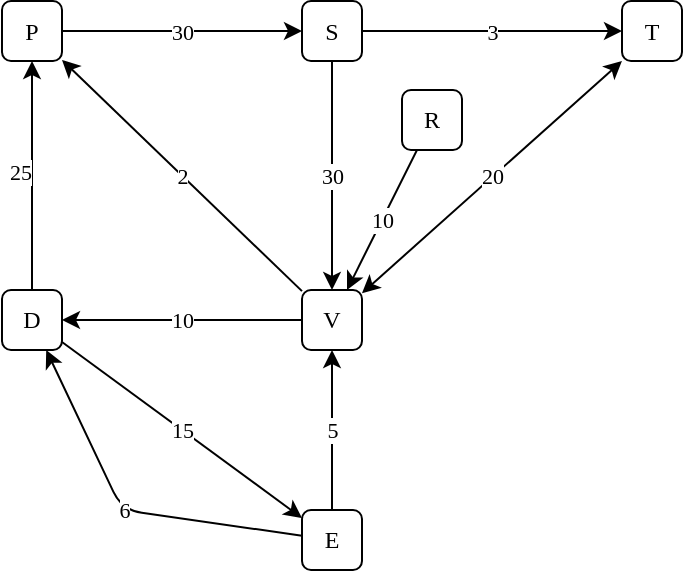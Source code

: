 <mxfile>
    <diagram name="Seite-1" id="7PXLoONtQBVVqUtS3sIZ">
        <mxGraphModel dx="507" dy="876" grid="1" gridSize="10" guides="1" tooltips="1" connect="1" arrows="1" fold="1" page="1" pageScale="1" pageWidth="827" pageHeight="1169" math="0" shadow="0">
            <root>
                <mxCell id="0"/>
                <mxCell id="1" parent="0"/>
                <mxCell id="0uPD2-q82YcFwM2yU2tX-1" value="D" style="rounded=1;whiteSpace=wrap;html=1;fontFamily=Alegreya;fontSource=https%3A%2F%2Ffonts.googleapis.com%2Fcss%3Ffamily%3DAlegreya;" parent="1" vertex="1">
                    <mxGeometry x="120" y="180" width="30" height="30" as="geometry"/>
                </mxCell>
                <mxCell id="0uPD2-q82YcFwM2yU2tX-3" value="E" style="rounded=1;whiteSpace=wrap;html=1;fontFamily=Alegreya;fontSource=https%3A%2F%2Ffonts.googleapis.com%2Fcss%3Ffamily%3DAlegreya;" parent="1" vertex="1">
                    <mxGeometry x="270" y="290" width="30" height="30" as="geometry"/>
                </mxCell>
                <mxCell id="0uPD2-q82YcFwM2yU2tX-4" value="P" style="rounded=1;whiteSpace=wrap;html=1;fontFamily=Alegreya;fontSource=https%3A%2F%2Ffonts.googleapis.com%2Fcss%3Ffamily%3DAlegreya;" parent="1" vertex="1">
                    <mxGeometry x="120" y="35.5" width="30" height="30" as="geometry"/>
                </mxCell>
                <mxCell id="0uPD2-q82YcFwM2yU2tX-5" value="V" style="rounded=1;whiteSpace=wrap;html=1;fontFamily=Alegreya;fontSource=https%3A%2F%2Ffonts.googleapis.com%2Fcss%3Ffamily%3DAlegreya;" parent="1" vertex="1">
                    <mxGeometry x="270" y="180" width="30" height="30" as="geometry"/>
                </mxCell>
                <mxCell id="0uPD2-q82YcFwM2yU2tX-6" value="R" style="rounded=1;whiteSpace=wrap;html=1;fontFamily=Alegreya;fontSource=https%3A%2F%2Ffonts.googleapis.com%2Fcss%3Ffamily%3DAlegreya;" parent="1" vertex="1">
                    <mxGeometry x="320" y="80" width="30" height="30" as="geometry"/>
                </mxCell>
                <mxCell id="0uPD2-q82YcFwM2yU2tX-7" value="S" style="rounded=1;whiteSpace=wrap;html=1;fontFamily=Alegreya;fontSource=https%3A%2F%2Ffonts.googleapis.com%2Fcss%3Ffamily%3DAlegreya;" parent="1" vertex="1">
                    <mxGeometry x="270" y="35.5" width="30" height="30" as="geometry"/>
                </mxCell>
                <mxCell id="0uPD2-q82YcFwM2yU2tX-8" value="T" style="rounded=1;whiteSpace=wrap;html=1;fontFamily=Alegreya;fontSource=https%3A%2F%2Ffonts.googleapis.com%2Fcss%3Ffamily%3DAlegreya;" parent="1" vertex="1">
                    <mxGeometry x="430" y="35.5" width="30" height="30" as="geometry"/>
                </mxCell>
                <mxCell id="0uPD2-q82YcFwM2yU2tX-12" value="5" style="endArrow=classic;html=1;rounded=0;fontFamily=Alegreya;fontSource=https%3A%2F%2Ffonts.googleapis.com%2Fcss%3Ffamily%3DAlegreya;" parent="1" source="0uPD2-q82YcFwM2yU2tX-3" target="0uPD2-q82YcFwM2yU2tX-5" edge="1">
                    <mxGeometry width="50" height="50" relative="1" as="geometry">
                        <mxPoint x="320" y="360" as="sourcePoint"/>
                        <mxPoint x="370" y="310" as="targetPoint"/>
                    </mxGeometry>
                </mxCell>
                <mxCell id="0uPD2-q82YcFwM2yU2tX-13" value="30" style="endArrow=classic;html=1;rounded=0;fontFamily=Alegreya;fontSource=https%3A%2F%2Ffonts.googleapis.com%2Fcss%3Ffamily%3DAlegreya;" parent="1" source="0uPD2-q82YcFwM2yU2tX-4" target="0uPD2-q82YcFwM2yU2tX-7" edge="1">
                    <mxGeometry width="50" height="50" relative="1" as="geometry">
                        <mxPoint x="320" y="200" as="sourcePoint"/>
                        <mxPoint x="370" y="150" as="targetPoint"/>
                    </mxGeometry>
                </mxCell>
                <mxCell id="0uPD2-q82YcFwM2yU2tX-15" value="10" style="endArrow=classic;html=1;rounded=0;fontFamily=Alegreya;fontSource=https%3A%2F%2Ffonts.googleapis.com%2Fcss%3Ffamily%3DAlegreya;" parent="1" source="0uPD2-q82YcFwM2yU2tX-6" target="0uPD2-q82YcFwM2yU2tX-5" edge="1">
                    <mxGeometry width="50" height="50" relative="1" as="geometry">
                        <mxPoint x="560" y="220" as="sourcePoint"/>
                        <mxPoint x="610" y="170" as="targetPoint"/>
                    </mxGeometry>
                </mxCell>
                <mxCell id="0uPD2-q82YcFwM2yU2tX-18" value="30" style="endArrow=none;startArrow=classic;html=1;rounded=0;fontFamily=Alegreya;fontSource=https%3A%2F%2Ffonts.googleapis.com%2Fcss%3Ffamily%3DAlegreya;endFill=0;" parent="1" source="0uPD2-q82YcFwM2yU2tX-5" target="0uPD2-q82YcFwM2yU2tX-7" edge="1">
                    <mxGeometry width="50" height="50" relative="1" as="geometry">
                        <mxPoint x="410" y="300" as="sourcePoint"/>
                        <mxPoint x="460" y="250" as="targetPoint"/>
                    </mxGeometry>
                </mxCell>
                <mxCell id="0uPD2-q82YcFwM2yU2tX-19" value="3" style="endArrow=classic;html=1;rounded=0;fontFamily=Alegreya;fontSource=https%3A%2F%2Ffonts.googleapis.com%2Fcss%3Ffamily%3DAlegreya;" parent="1" source="0uPD2-q82YcFwM2yU2tX-7" target="0uPD2-q82YcFwM2yU2tX-8" edge="1">
                    <mxGeometry width="50" height="50" relative="1" as="geometry">
                        <mxPoint x="600" y="300" as="sourcePoint"/>
                        <mxPoint x="690" y="230" as="targetPoint"/>
                    </mxGeometry>
                </mxCell>
                <mxCell id="0uPD2-q82YcFwM2yU2tX-20" value="20" style="endArrow=classic;html=1;rounded=0;exitX=0;exitY=1;exitDx=0;exitDy=0;fontFamily=Alegreya;fontSource=https%3A%2F%2Ffonts.googleapis.com%2Fcss%3Ffamily%3DAlegreya;startArrow=classic;startFill=1;" parent="1" source="0uPD2-q82YcFwM2yU2tX-8" target="0uPD2-q82YcFwM2yU2tX-5" edge="1">
                    <mxGeometry width="50" height="50" relative="1" as="geometry">
                        <mxPoint x="520" y="240" as="sourcePoint"/>
                        <mxPoint x="570" y="190" as="targetPoint"/>
                    </mxGeometry>
                </mxCell>
                <mxCell id="0uPD2-q82YcFwM2yU2tX-27" value="6" style="endArrow=none;startArrow=classic;html=1;rounded=1;endFill=0;fontFamily=Alegreya;fontSource=https%3A%2F%2Ffonts.googleapis.com%2Fcss%3Ffamily%3DAlegreya;" parent="1" source="0uPD2-q82YcFwM2yU2tX-1" target="0uPD2-q82YcFwM2yU2tX-3" edge="1">
                    <mxGeometry width="50" height="50" relative="1" as="geometry">
                        <mxPoint x="70" y="340" as="sourcePoint"/>
                        <mxPoint x="120" y="290" as="targetPoint"/>
                        <Array as="points">
                            <mxPoint x="180" y="290"/>
                        </Array>
                    </mxGeometry>
                </mxCell>
                <mxCell id="2" value="25" style="endArrow=classic;html=1;fontFamily=Alegreya;fontSource=https%3A%2F%2Ffonts.googleapis.com%2Fcss%3Ffamily%3DAlegreya;" parent="1" source="0uPD2-q82YcFwM2yU2tX-1" target="0uPD2-q82YcFwM2yU2tX-4" edge="1">
                    <mxGeometry x="0.043" y="6" width="50" height="50" relative="1" as="geometry">
                        <mxPoint x="40" y="340" as="sourcePoint"/>
                        <mxPoint x="90" y="140" as="targetPoint"/>
                        <Array as="points"/>
                        <mxPoint as="offset"/>
                    </mxGeometry>
                </mxCell>
                <mxCell id="3" value="15" style="endArrow=classic;html=1;rounded=1;fontFamily=Alegreya;fontSource=https%3A%2F%2Ffonts.googleapis.com%2Fcss%3Ffamily%3DAlegreya;" parent="1" source="0uPD2-q82YcFwM2yU2tX-1" target="0uPD2-q82YcFwM2yU2tX-3" edge="1">
                    <mxGeometry width="50" height="50" relative="1" as="geometry">
                        <mxPoint x="260" y="350" as="sourcePoint"/>
                        <mxPoint x="310" y="300" as="targetPoint"/>
                    </mxGeometry>
                </mxCell>
                <mxCell id="5" value="10" style="endArrow=classic;html=1;rounded=0;fontFamily=Alegreya;fontSource=https%3A%2F%2Ffonts.googleapis.com%2Fcss%3Ffamily%3DAlegreya;" edge="1" parent="1" source="0uPD2-q82YcFwM2yU2tX-5" target="0uPD2-q82YcFwM2yU2tX-1">
                    <mxGeometry width="50" height="50" relative="1" as="geometry">
                        <mxPoint x="340" y="470" as="sourcePoint"/>
                        <mxPoint x="380.57" y="347.09" as="targetPoint"/>
                    </mxGeometry>
                </mxCell>
                <mxCell id="6" value="2" style="endArrow=classic;html=1;rounded=0;fontFamily=Alegreya;fontSource=https%3A%2F%2Ffonts.googleapis.com%2Fcss%3Ffamily%3DAlegreya;" edge="1" parent="1" source="0uPD2-q82YcFwM2yU2tX-5" target="0uPD2-q82YcFwM2yU2tX-4">
                    <mxGeometry width="50" height="50" relative="1" as="geometry">
                        <mxPoint x="420" y="360" as="sourcePoint"/>
                        <mxPoint x="460.57" y="237.09" as="targetPoint"/>
                    </mxGeometry>
                </mxCell>
            </root>
        </mxGraphModel>
    </diagram>
</mxfile>
